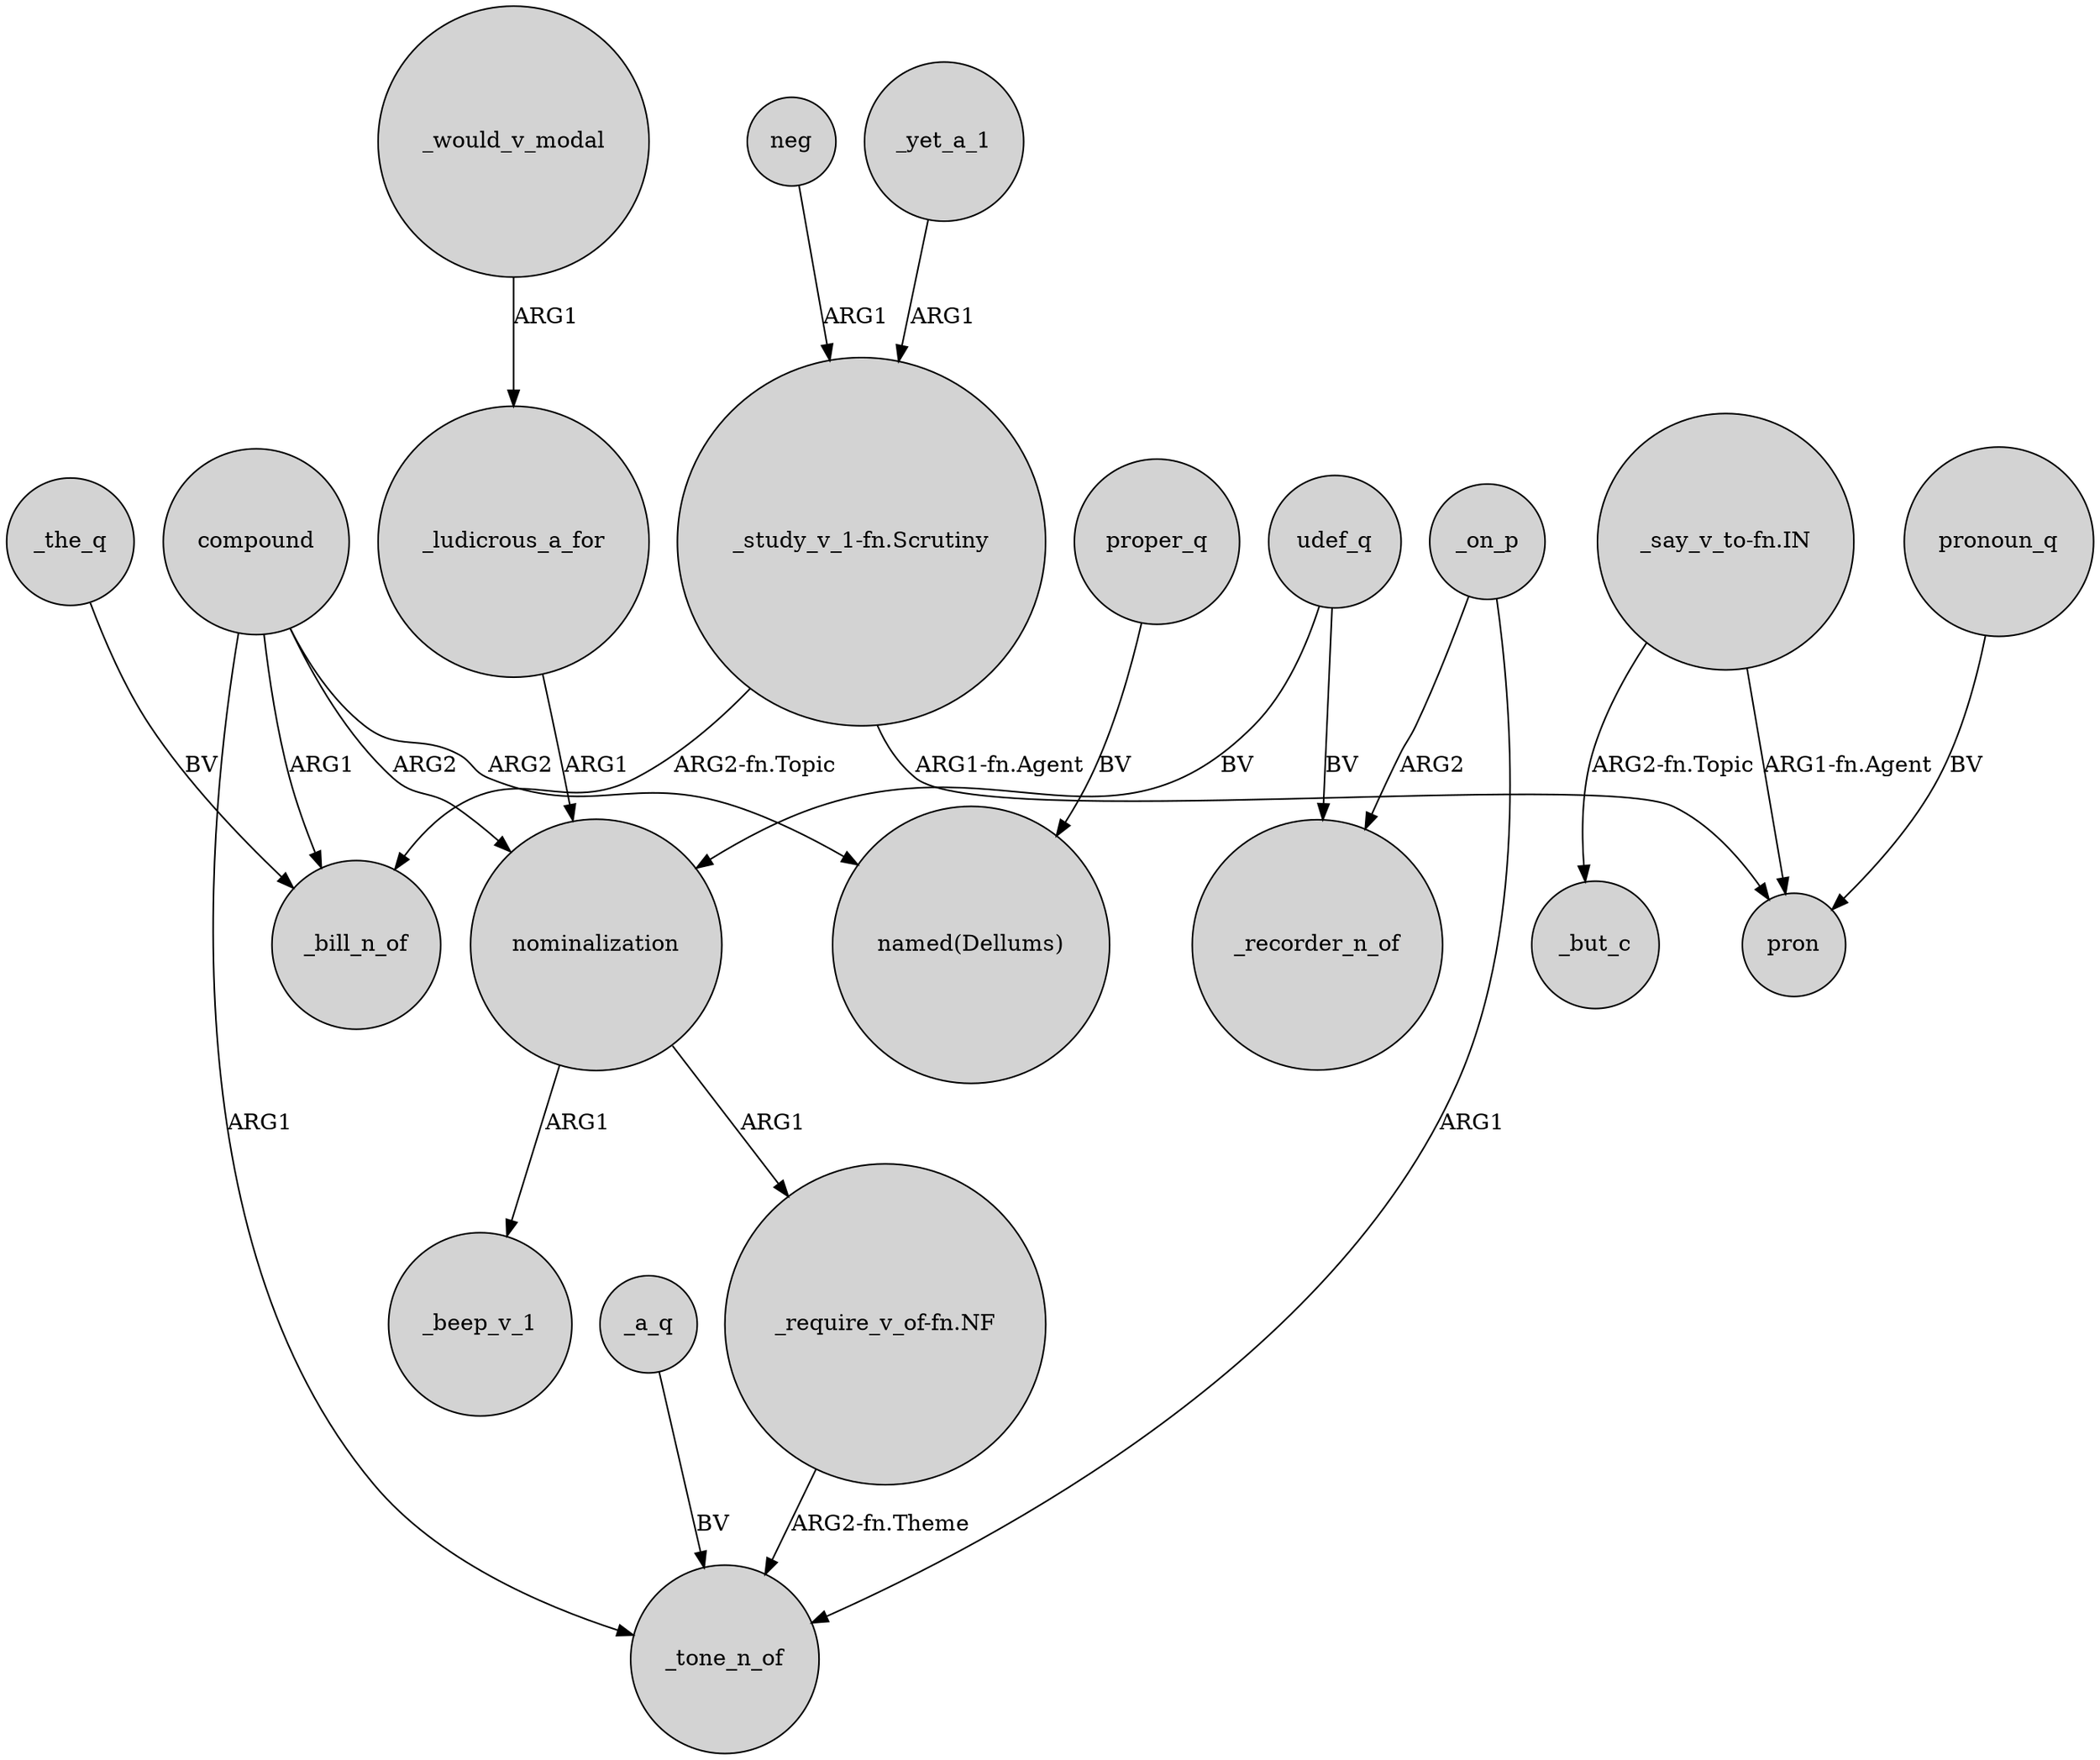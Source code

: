digraph {
	node [shape=circle style=filled]
	_the_q -> _bill_n_of [label=BV]
	nominalization -> "_require_v_of-fn.NF" [label=ARG1]
	compound -> _bill_n_of [label=ARG1]
	"_require_v_of-fn.NF" -> _tone_n_of [label="ARG2-fn.Theme"]
	_a_q -> _tone_n_of [label=BV]
	_on_p -> _recorder_n_of [label=ARG2]
	compound -> _tone_n_of [label=ARG1]
	compound -> "named(Dellums)" [label=ARG2]
	_would_v_modal -> _ludicrous_a_for [label=ARG1]
	_on_p -> _tone_n_of [label=ARG1]
	neg -> "_study_v_1-fn.Scrutiny" [label=ARG1]
	compound -> nominalization [label=ARG2]
	_yet_a_1 -> "_study_v_1-fn.Scrutiny" [label=ARG1]
	"_study_v_1-fn.Scrutiny" -> _bill_n_of [label="ARG2-fn.Topic"]
	proper_q -> "named(Dellums)" [label=BV]
	"_say_v_to-fn.IN" -> _but_c [label="ARG2-fn.Topic"]
	pronoun_q -> pron [label=BV]
	udef_q -> _recorder_n_of [label=BV]
	"_study_v_1-fn.Scrutiny" -> pron [label="ARG1-fn.Agent"]
	udef_q -> nominalization [label=BV]
	nominalization -> _beep_v_1 [label=ARG1]
	"_say_v_to-fn.IN" -> pron [label="ARG1-fn.Agent"]
	_ludicrous_a_for -> nominalization [label=ARG1]
}
